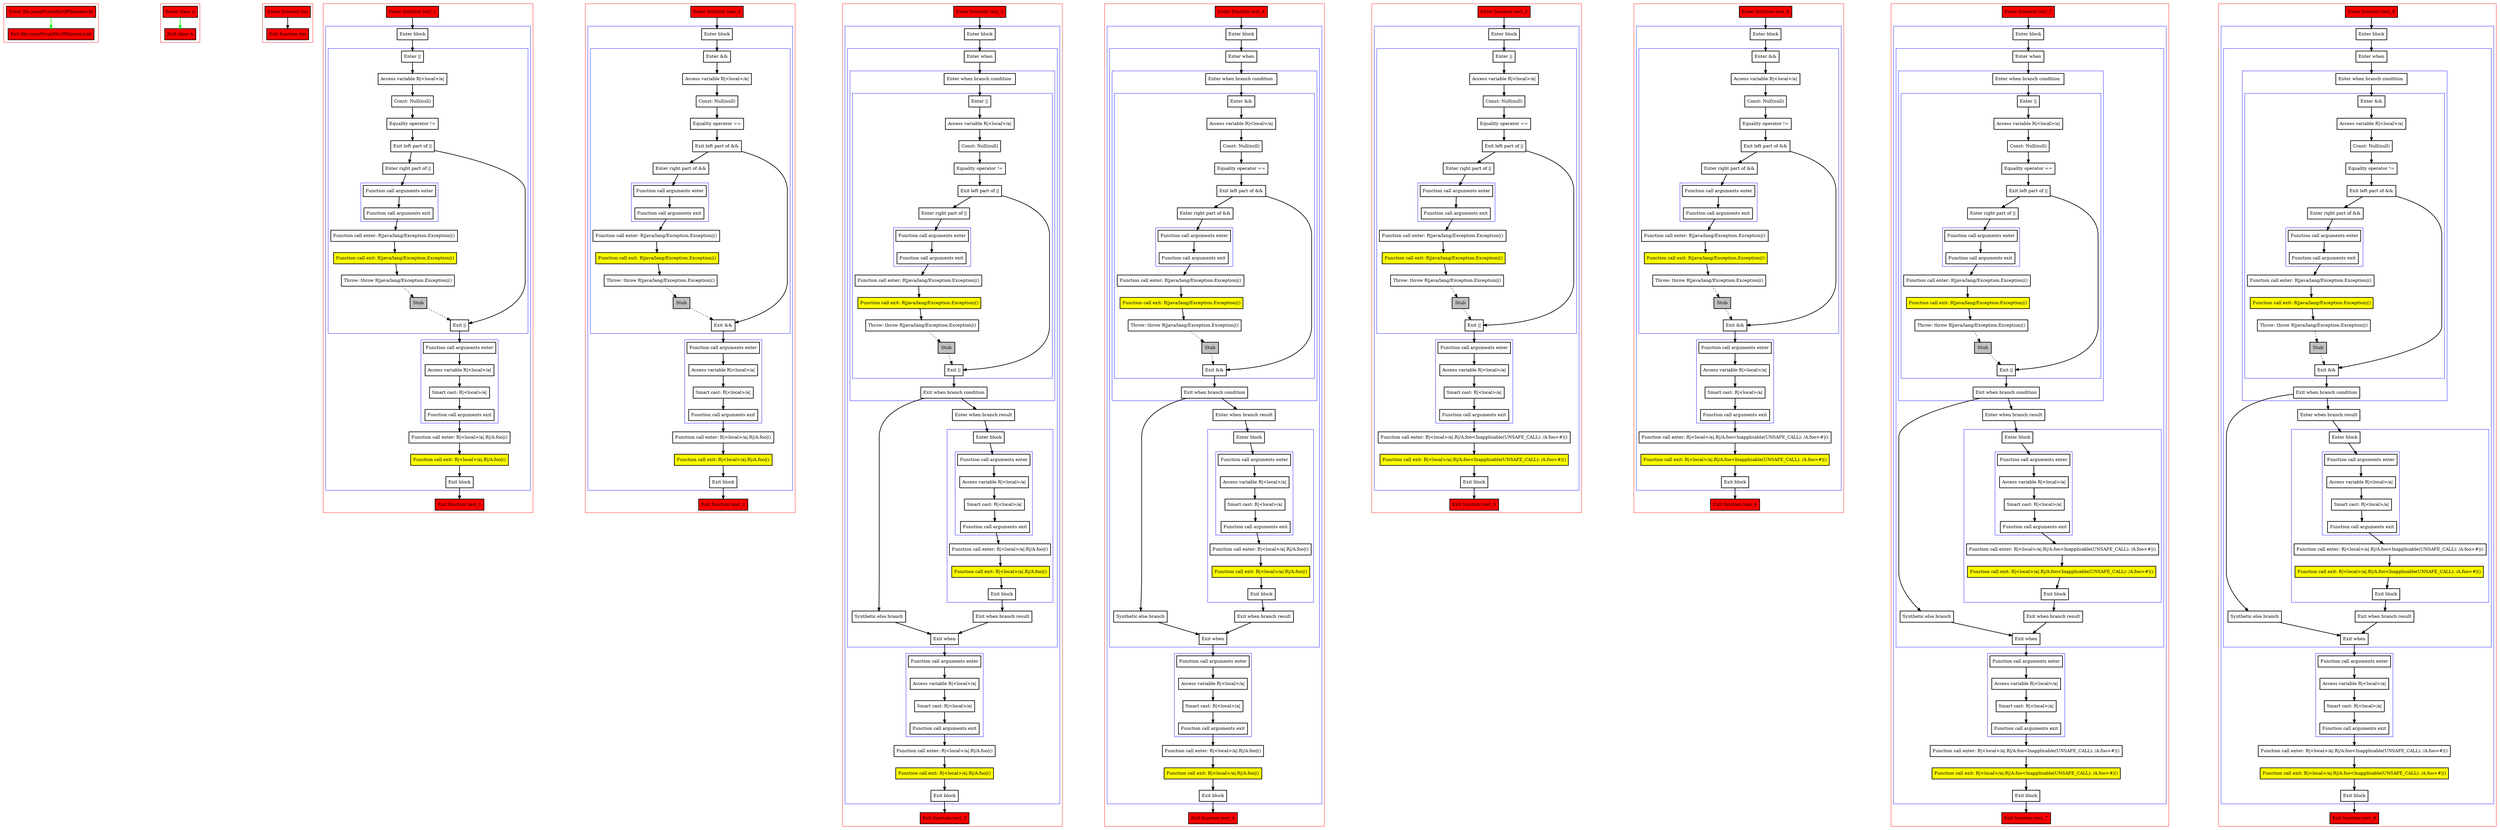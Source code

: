 digraph jumpFromRhsOfOperator_kt {
    graph [nodesep=3]
    node [shape=box penwidth=2]
    edge [penwidth=2]

    subgraph cluster_0 {
        color=red
        0 [label="Enter file jumpFromRhsOfOperator.kt" style="filled" fillcolor=red];
        1 [label="Exit file jumpFromRhsOfOperator.kt" style="filled" fillcolor=red];
    }
    0 -> {1} [color=green];

    subgraph cluster_1 {
        color=red
        2 [label="Enter class A" style="filled" fillcolor=red];
        3 [label="Exit class A" style="filled" fillcolor=red];
    }
    2 -> {3} [color=green];

    subgraph cluster_2 {
        color=red
        4 [label="Enter function foo" style="filled" fillcolor=red];
        5 [label="Exit function foo" style="filled" fillcolor=red];
    }
    4 -> {5};

    subgraph cluster_3 {
        color=red
        6 [label="Enter function test_1" style="filled" fillcolor=red];
        subgraph cluster_4 {
            color=blue
            7 [label="Enter block"];
            subgraph cluster_5 {
                color=blue
                8 [label="Enter ||"];
                9 [label="Access variable R|<local>/a|"];
                10 [label="Const: Null(null)"];
                11 [label="Equality operator !="];
                12 [label="Exit left part of ||"];
                13 [label="Enter right part of ||"];
                subgraph cluster_6 {
                    color=blue
                    14 [label="Function call arguments enter"];
                    15 [label="Function call arguments exit"];
                }
                16 [label="Function call enter: R|java/lang/Exception.Exception|()"];
                17 [label="Function call exit: R|java/lang/Exception.Exception|()" style="filled" fillcolor=yellow];
                18 [label="Throw: throw R|java/lang/Exception.Exception|()"];
                19 [label="Stub" style="filled" fillcolor=gray];
                20 [label="Exit ||"];
            }
            subgraph cluster_7 {
                color=blue
                21 [label="Function call arguments enter"];
                22 [label="Access variable R|<local>/a|"];
                23 [label="Smart cast: R|<local>/a|"];
                24 [label="Function call arguments exit"];
            }
            25 [label="Function call enter: R|<local>/a|.R|/A.foo|()"];
            26 [label="Function call exit: R|<local>/a|.R|/A.foo|()" style="filled" fillcolor=yellow];
            27 [label="Exit block"];
        }
        28 [label="Exit function test_1" style="filled" fillcolor=red];
    }
    6 -> {7};
    7 -> {8};
    8 -> {9};
    9 -> {10};
    10 -> {11};
    11 -> {12};
    12 -> {13 20};
    13 -> {14};
    14 -> {15};
    15 -> {16};
    16 -> {17};
    17 -> {18};
    18 -> {19} [style=dotted];
    19 -> {20} [style=dotted];
    20 -> {21};
    21 -> {22};
    22 -> {23};
    23 -> {24};
    24 -> {25};
    25 -> {26};
    26 -> {27};
    27 -> {28};

    subgraph cluster_8 {
        color=red
        29 [label="Enter function teat_2" style="filled" fillcolor=red];
        subgraph cluster_9 {
            color=blue
            30 [label="Enter block"];
            subgraph cluster_10 {
                color=blue
                31 [label="Enter &&"];
                32 [label="Access variable R|<local>/a|"];
                33 [label="Const: Null(null)"];
                34 [label="Equality operator =="];
                35 [label="Exit left part of &&"];
                36 [label="Enter right part of &&"];
                subgraph cluster_11 {
                    color=blue
                    37 [label="Function call arguments enter"];
                    38 [label="Function call arguments exit"];
                }
                39 [label="Function call enter: R|java/lang/Exception.Exception|()"];
                40 [label="Function call exit: R|java/lang/Exception.Exception|()" style="filled" fillcolor=yellow];
                41 [label="Throw: throw R|java/lang/Exception.Exception|()"];
                42 [label="Stub" style="filled" fillcolor=gray];
                43 [label="Exit &&"];
            }
            subgraph cluster_12 {
                color=blue
                44 [label="Function call arguments enter"];
                45 [label="Access variable R|<local>/a|"];
                46 [label="Smart cast: R|<local>/a|"];
                47 [label="Function call arguments exit"];
            }
            48 [label="Function call enter: R|<local>/a|.R|/A.foo|()"];
            49 [label="Function call exit: R|<local>/a|.R|/A.foo|()" style="filled" fillcolor=yellow];
            50 [label="Exit block"];
        }
        51 [label="Exit function teat_2" style="filled" fillcolor=red];
    }
    29 -> {30};
    30 -> {31};
    31 -> {32};
    32 -> {33};
    33 -> {34};
    34 -> {35};
    35 -> {36 43};
    36 -> {37};
    37 -> {38};
    38 -> {39};
    39 -> {40};
    40 -> {41};
    41 -> {42} [style=dotted];
    42 -> {43} [style=dotted];
    43 -> {44};
    44 -> {45};
    45 -> {46};
    46 -> {47};
    47 -> {48};
    48 -> {49};
    49 -> {50};
    50 -> {51};

    subgraph cluster_13 {
        color=red
        52 [label="Enter function test_3" style="filled" fillcolor=red];
        subgraph cluster_14 {
            color=blue
            53 [label="Enter block"];
            subgraph cluster_15 {
                color=blue
                54 [label="Enter when"];
                subgraph cluster_16 {
                    color=blue
                    55 [label="Enter when branch condition "];
                    subgraph cluster_17 {
                        color=blue
                        56 [label="Enter ||"];
                        57 [label="Access variable R|<local>/a|"];
                        58 [label="Const: Null(null)"];
                        59 [label="Equality operator !="];
                        60 [label="Exit left part of ||"];
                        61 [label="Enter right part of ||"];
                        subgraph cluster_18 {
                            color=blue
                            62 [label="Function call arguments enter"];
                            63 [label="Function call arguments exit"];
                        }
                        64 [label="Function call enter: R|java/lang/Exception.Exception|()"];
                        65 [label="Function call exit: R|java/lang/Exception.Exception|()" style="filled" fillcolor=yellow];
                        66 [label="Throw: throw R|java/lang/Exception.Exception|()"];
                        67 [label="Stub" style="filled" fillcolor=gray];
                        68 [label="Exit ||"];
                    }
                    69 [label="Exit when branch condition"];
                }
                70 [label="Synthetic else branch"];
                71 [label="Enter when branch result"];
                subgraph cluster_19 {
                    color=blue
                    72 [label="Enter block"];
                    subgraph cluster_20 {
                        color=blue
                        73 [label="Function call arguments enter"];
                        74 [label="Access variable R|<local>/a|"];
                        75 [label="Smart cast: R|<local>/a|"];
                        76 [label="Function call arguments exit"];
                    }
                    77 [label="Function call enter: R|<local>/a|.R|/A.foo|()"];
                    78 [label="Function call exit: R|<local>/a|.R|/A.foo|()" style="filled" fillcolor=yellow];
                    79 [label="Exit block"];
                }
                80 [label="Exit when branch result"];
                81 [label="Exit when"];
            }
            subgraph cluster_21 {
                color=blue
                82 [label="Function call arguments enter"];
                83 [label="Access variable R|<local>/a|"];
                84 [label="Smart cast: R|<local>/a|"];
                85 [label="Function call arguments exit"];
            }
            86 [label="Function call enter: R|<local>/a|.R|/A.foo|()"];
            87 [label="Function call exit: R|<local>/a|.R|/A.foo|()" style="filled" fillcolor=yellow];
            88 [label="Exit block"];
        }
        89 [label="Exit function test_3" style="filled" fillcolor=red];
    }
    52 -> {53};
    53 -> {54};
    54 -> {55};
    55 -> {56};
    56 -> {57};
    57 -> {58};
    58 -> {59};
    59 -> {60};
    60 -> {61 68};
    61 -> {62};
    62 -> {63};
    63 -> {64};
    64 -> {65};
    65 -> {66};
    66 -> {67} [style=dotted];
    67 -> {68} [style=dotted];
    68 -> {69};
    69 -> {70 71};
    70 -> {81};
    71 -> {72};
    72 -> {73};
    73 -> {74};
    74 -> {75};
    75 -> {76};
    76 -> {77};
    77 -> {78};
    78 -> {79};
    79 -> {80};
    80 -> {81};
    81 -> {82};
    82 -> {83};
    83 -> {84};
    84 -> {85};
    85 -> {86};
    86 -> {87};
    87 -> {88};
    88 -> {89};

    subgraph cluster_22 {
        color=red
        90 [label="Enter function test_4" style="filled" fillcolor=red];
        subgraph cluster_23 {
            color=blue
            91 [label="Enter block"];
            subgraph cluster_24 {
                color=blue
                92 [label="Enter when"];
                subgraph cluster_25 {
                    color=blue
                    93 [label="Enter when branch condition "];
                    subgraph cluster_26 {
                        color=blue
                        94 [label="Enter &&"];
                        95 [label="Access variable R|<local>/a|"];
                        96 [label="Const: Null(null)"];
                        97 [label="Equality operator =="];
                        98 [label="Exit left part of &&"];
                        99 [label="Enter right part of &&"];
                        subgraph cluster_27 {
                            color=blue
                            100 [label="Function call arguments enter"];
                            101 [label="Function call arguments exit"];
                        }
                        102 [label="Function call enter: R|java/lang/Exception.Exception|()"];
                        103 [label="Function call exit: R|java/lang/Exception.Exception|()" style="filled" fillcolor=yellow];
                        104 [label="Throw: throw R|java/lang/Exception.Exception|()"];
                        105 [label="Stub" style="filled" fillcolor=gray];
                        106 [label="Exit &&"];
                    }
                    107 [label="Exit when branch condition"];
                }
                108 [label="Synthetic else branch"];
                109 [label="Enter when branch result"];
                subgraph cluster_28 {
                    color=blue
                    110 [label="Enter block"];
                    subgraph cluster_29 {
                        color=blue
                        111 [label="Function call arguments enter"];
                        112 [label="Access variable R|<local>/a|"];
                        113 [label="Smart cast: R|<local>/a|"];
                        114 [label="Function call arguments exit"];
                    }
                    115 [label="Function call enter: R|<local>/a|.R|/A.foo|()"];
                    116 [label="Function call exit: R|<local>/a|.R|/A.foo|()" style="filled" fillcolor=yellow];
                    117 [label="Exit block"];
                }
                118 [label="Exit when branch result"];
                119 [label="Exit when"];
            }
            subgraph cluster_30 {
                color=blue
                120 [label="Function call arguments enter"];
                121 [label="Access variable R|<local>/a|"];
                122 [label="Smart cast: R|<local>/a|"];
                123 [label="Function call arguments exit"];
            }
            124 [label="Function call enter: R|<local>/a|.R|/A.foo|()"];
            125 [label="Function call exit: R|<local>/a|.R|/A.foo|()" style="filled" fillcolor=yellow];
            126 [label="Exit block"];
        }
        127 [label="Exit function test_4" style="filled" fillcolor=red];
    }
    90 -> {91};
    91 -> {92};
    92 -> {93};
    93 -> {94};
    94 -> {95};
    95 -> {96};
    96 -> {97};
    97 -> {98};
    98 -> {99 106};
    99 -> {100};
    100 -> {101};
    101 -> {102};
    102 -> {103};
    103 -> {104};
    104 -> {105} [style=dotted];
    105 -> {106} [style=dotted];
    106 -> {107};
    107 -> {108 109};
    108 -> {119};
    109 -> {110};
    110 -> {111};
    111 -> {112};
    112 -> {113};
    113 -> {114};
    114 -> {115};
    115 -> {116};
    116 -> {117};
    117 -> {118};
    118 -> {119};
    119 -> {120};
    120 -> {121};
    121 -> {122};
    122 -> {123};
    123 -> {124};
    124 -> {125};
    125 -> {126};
    126 -> {127};

    subgraph cluster_31 {
        color=red
        128 [label="Enter function test_5" style="filled" fillcolor=red];
        subgraph cluster_32 {
            color=blue
            129 [label="Enter block"];
            subgraph cluster_33 {
                color=blue
                130 [label="Enter ||"];
                131 [label="Access variable R|<local>/a|"];
                132 [label="Const: Null(null)"];
                133 [label="Equality operator =="];
                134 [label="Exit left part of ||"];
                135 [label="Enter right part of ||"];
                subgraph cluster_34 {
                    color=blue
                    136 [label="Function call arguments enter"];
                    137 [label="Function call arguments exit"];
                }
                138 [label="Function call enter: R|java/lang/Exception.Exception|()"];
                139 [label="Function call exit: R|java/lang/Exception.Exception|()" style="filled" fillcolor=yellow];
                140 [label="Throw: throw R|java/lang/Exception.Exception|()"];
                141 [label="Stub" style="filled" fillcolor=gray];
                142 [label="Exit ||"];
            }
            subgraph cluster_35 {
                color=blue
                143 [label="Function call arguments enter"];
                144 [label="Access variable R|<local>/a|"];
                145 [label="Smart cast: R|<local>/a|"];
                146 [label="Function call arguments exit"];
            }
            147 [label="Function call enter: R|<local>/a|.R|/A.foo<Inapplicable(UNSAFE_CALL): /A.foo>#|()"];
            148 [label="Function call exit: R|<local>/a|.R|/A.foo<Inapplicable(UNSAFE_CALL): /A.foo>#|()" style="filled" fillcolor=yellow];
            149 [label="Exit block"];
        }
        150 [label="Exit function test_5" style="filled" fillcolor=red];
    }
    128 -> {129};
    129 -> {130};
    130 -> {131};
    131 -> {132};
    132 -> {133};
    133 -> {134};
    134 -> {135 142};
    135 -> {136};
    136 -> {137};
    137 -> {138};
    138 -> {139};
    139 -> {140};
    140 -> {141} [style=dotted];
    141 -> {142} [style=dotted];
    142 -> {143};
    143 -> {144};
    144 -> {145};
    145 -> {146};
    146 -> {147};
    147 -> {148};
    148 -> {149};
    149 -> {150};

    subgraph cluster_36 {
        color=red
        151 [label="Enter function teat_6" style="filled" fillcolor=red];
        subgraph cluster_37 {
            color=blue
            152 [label="Enter block"];
            subgraph cluster_38 {
                color=blue
                153 [label="Enter &&"];
                154 [label="Access variable R|<local>/a|"];
                155 [label="Const: Null(null)"];
                156 [label="Equality operator !="];
                157 [label="Exit left part of &&"];
                158 [label="Enter right part of &&"];
                subgraph cluster_39 {
                    color=blue
                    159 [label="Function call arguments enter"];
                    160 [label="Function call arguments exit"];
                }
                161 [label="Function call enter: R|java/lang/Exception.Exception|()"];
                162 [label="Function call exit: R|java/lang/Exception.Exception|()" style="filled" fillcolor=yellow];
                163 [label="Throw: throw R|java/lang/Exception.Exception|()"];
                164 [label="Stub" style="filled" fillcolor=gray];
                165 [label="Exit &&"];
            }
            subgraph cluster_40 {
                color=blue
                166 [label="Function call arguments enter"];
                167 [label="Access variable R|<local>/a|"];
                168 [label="Smart cast: R|<local>/a|"];
                169 [label="Function call arguments exit"];
            }
            170 [label="Function call enter: R|<local>/a|.R|/A.foo<Inapplicable(UNSAFE_CALL): /A.foo>#|()"];
            171 [label="Function call exit: R|<local>/a|.R|/A.foo<Inapplicable(UNSAFE_CALL): /A.foo>#|()" style="filled" fillcolor=yellow];
            172 [label="Exit block"];
        }
        173 [label="Exit function teat_6" style="filled" fillcolor=red];
    }
    151 -> {152};
    152 -> {153};
    153 -> {154};
    154 -> {155};
    155 -> {156};
    156 -> {157};
    157 -> {158 165};
    158 -> {159};
    159 -> {160};
    160 -> {161};
    161 -> {162};
    162 -> {163};
    163 -> {164} [style=dotted];
    164 -> {165} [style=dotted];
    165 -> {166};
    166 -> {167};
    167 -> {168};
    168 -> {169};
    169 -> {170};
    170 -> {171};
    171 -> {172};
    172 -> {173};

    subgraph cluster_41 {
        color=red
        174 [label="Enter function test_7" style="filled" fillcolor=red];
        subgraph cluster_42 {
            color=blue
            175 [label="Enter block"];
            subgraph cluster_43 {
                color=blue
                176 [label="Enter when"];
                subgraph cluster_44 {
                    color=blue
                    177 [label="Enter when branch condition "];
                    subgraph cluster_45 {
                        color=blue
                        178 [label="Enter ||"];
                        179 [label="Access variable R|<local>/a|"];
                        180 [label="Const: Null(null)"];
                        181 [label="Equality operator =="];
                        182 [label="Exit left part of ||"];
                        183 [label="Enter right part of ||"];
                        subgraph cluster_46 {
                            color=blue
                            184 [label="Function call arguments enter"];
                            185 [label="Function call arguments exit"];
                        }
                        186 [label="Function call enter: R|java/lang/Exception.Exception|()"];
                        187 [label="Function call exit: R|java/lang/Exception.Exception|()" style="filled" fillcolor=yellow];
                        188 [label="Throw: throw R|java/lang/Exception.Exception|()"];
                        189 [label="Stub" style="filled" fillcolor=gray];
                        190 [label="Exit ||"];
                    }
                    191 [label="Exit when branch condition"];
                }
                192 [label="Synthetic else branch"];
                193 [label="Enter when branch result"];
                subgraph cluster_47 {
                    color=blue
                    194 [label="Enter block"];
                    subgraph cluster_48 {
                        color=blue
                        195 [label="Function call arguments enter"];
                        196 [label="Access variable R|<local>/a|"];
                        197 [label="Smart cast: R|<local>/a|"];
                        198 [label="Function call arguments exit"];
                    }
                    199 [label="Function call enter: R|<local>/a|.R|/A.foo<Inapplicable(UNSAFE_CALL): /A.foo>#|()"];
                    200 [label="Function call exit: R|<local>/a|.R|/A.foo<Inapplicable(UNSAFE_CALL): /A.foo>#|()" style="filled" fillcolor=yellow];
                    201 [label="Exit block"];
                }
                202 [label="Exit when branch result"];
                203 [label="Exit when"];
            }
            subgraph cluster_49 {
                color=blue
                204 [label="Function call arguments enter"];
                205 [label="Access variable R|<local>/a|"];
                206 [label="Smart cast: R|<local>/a|"];
                207 [label="Function call arguments exit"];
            }
            208 [label="Function call enter: R|<local>/a|.R|/A.foo<Inapplicable(UNSAFE_CALL): /A.foo>#|()"];
            209 [label="Function call exit: R|<local>/a|.R|/A.foo<Inapplicable(UNSAFE_CALL): /A.foo>#|()" style="filled" fillcolor=yellow];
            210 [label="Exit block"];
        }
        211 [label="Exit function test_7" style="filled" fillcolor=red];
    }
    174 -> {175};
    175 -> {176};
    176 -> {177};
    177 -> {178};
    178 -> {179};
    179 -> {180};
    180 -> {181};
    181 -> {182};
    182 -> {183 190};
    183 -> {184};
    184 -> {185};
    185 -> {186};
    186 -> {187};
    187 -> {188};
    188 -> {189} [style=dotted];
    189 -> {190} [style=dotted];
    190 -> {191};
    191 -> {192 193};
    192 -> {203};
    193 -> {194};
    194 -> {195};
    195 -> {196};
    196 -> {197};
    197 -> {198};
    198 -> {199};
    199 -> {200};
    200 -> {201};
    201 -> {202};
    202 -> {203};
    203 -> {204};
    204 -> {205};
    205 -> {206};
    206 -> {207};
    207 -> {208};
    208 -> {209};
    209 -> {210};
    210 -> {211};

    subgraph cluster_50 {
        color=red
        212 [label="Enter function test_8" style="filled" fillcolor=red];
        subgraph cluster_51 {
            color=blue
            213 [label="Enter block"];
            subgraph cluster_52 {
                color=blue
                214 [label="Enter when"];
                subgraph cluster_53 {
                    color=blue
                    215 [label="Enter when branch condition "];
                    subgraph cluster_54 {
                        color=blue
                        216 [label="Enter &&"];
                        217 [label="Access variable R|<local>/a|"];
                        218 [label="Const: Null(null)"];
                        219 [label="Equality operator !="];
                        220 [label="Exit left part of &&"];
                        221 [label="Enter right part of &&"];
                        subgraph cluster_55 {
                            color=blue
                            222 [label="Function call arguments enter"];
                            223 [label="Function call arguments exit"];
                        }
                        224 [label="Function call enter: R|java/lang/Exception.Exception|()"];
                        225 [label="Function call exit: R|java/lang/Exception.Exception|()" style="filled" fillcolor=yellow];
                        226 [label="Throw: throw R|java/lang/Exception.Exception|()"];
                        227 [label="Stub" style="filled" fillcolor=gray];
                        228 [label="Exit &&"];
                    }
                    229 [label="Exit when branch condition"];
                }
                230 [label="Synthetic else branch"];
                231 [label="Enter when branch result"];
                subgraph cluster_56 {
                    color=blue
                    232 [label="Enter block"];
                    subgraph cluster_57 {
                        color=blue
                        233 [label="Function call arguments enter"];
                        234 [label="Access variable R|<local>/a|"];
                        235 [label="Smart cast: R|<local>/a|"];
                        236 [label="Function call arguments exit"];
                    }
                    237 [label="Function call enter: R|<local>/a|.R|/A.foo<Inapplicable(UNSAFE_CALL): /A.foo>#|()"];
                    238 [label="Function call exit: R|<local>/a|.R|/A.foo<Inapplicable(UNSAFE_CALL): /A.foo>#|()" style="filled" fillcolor=yellow];
                    239 [label="Exit block"];
                }
                240 [label="Exit when branch result"];
                241 [label="Exit when"];
            }
            subgraph cluster_58 {
                color=blue
                242 [label="Function call arguments enter"];
                243 [label="Access variable R|<local>/a|"];
                244 [label="Smart cast: R|<local>/a|"];
                245 [label="Function call arguments exit"];
            }
            246 [label="Function call enter: R|<local>/a|.R|/A.foo<Inapplicable(UNSAFE_CALL): /A.foo>#|()"];
            247 [label="Function call exit: R|<local>/a|.R|/A.foo<Inapplicable(UNSAFE_CALL): /A.foo>#|()" style="filled" fillcolor=yellow];
            248 [label="Exit block"];
        }
        249 [label="Exit function test_8" style="filled" fillcolor=red];
    }
    212 -> {213};
    213 -> {214};
    214 -> {215};
    215 -> {216};
    216 -> {217};
    217 -> {218};
    218 -> {219};
    219 -> {220};
    220 -> {221 228};
    221 -> {222};
    222 -> {223};
    223 -> {224};
    224 -> {225};
    225 -> {226};
    226 -> {227} [style=dotted];
    227 -> {228} [style=dotted];
    228 -> {229};
    229 -> {230 231};
    230 -> {241};
    231 -> {232};
    232 -> {233};
    233 -> {234};
    234 -> {235};
    235 -> {236};
    236 -> {237};
    237 -> {238};
    238 -> {239};
    239 -> {240};
    240 -> {241};
    241 -> {242};
    242 -> {243};
    243 -> {244};
    244 -> {245};
    245 -> {246};
    246 -> {247};
    247 -> {248};
    248 -> {249};

}
